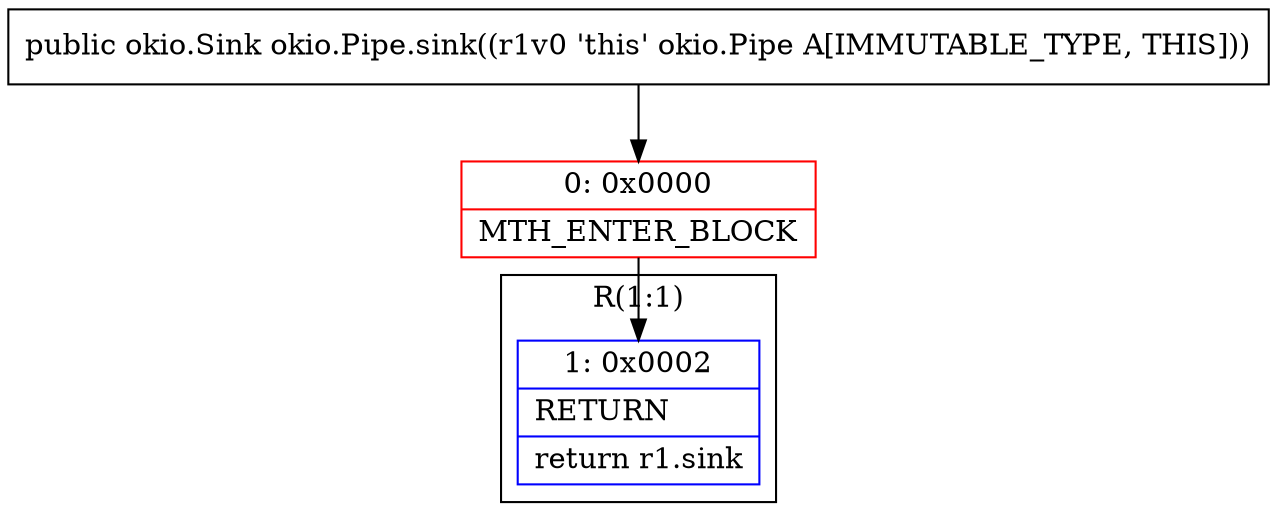 digraph "CFG forokio.Pipe.sink()Lokio\/Sink;" {
subgraph cluster_Region_1816728471 {
label = "R(1:1)";
node [shape=record,color=blue];
Node_1 [shape=record,label="{1\:\ 0x0002|RETURN\l|return r1.sink\l}"];
}
Node_0 [shape=record,color=red,label="{0\:\ 0x0000|MTH_ENTER_BLOCK\l}"];
MethodNode[shape=record,label="{public okio.Sink okio.Pipe.sink((r1v0 'this' okio.Pipe A[IMMUTABLE_TYPE, THIS])) }"];
MethodNode -> Node_0;
Node_0 -> Node_1;
}

